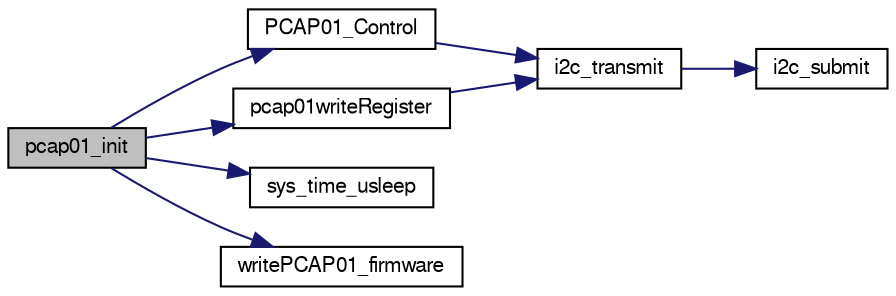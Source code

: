 digraph "pcap01_init"
{
  edge [fontname="FreeSans",fontsize="10",labelfontname="FreeSans",labelfontsize="10"];
  node [fontname="FreeSans",fontsize="10",shape=record];
  rankdir="LR";
  Node1 [label="pcap01_init",height=0.2,width=0.4,color="black", fillcolor="grey75", style="filled", fontcolor="black"];
  Node1 -> Node2 [color="midnightblue",fontsize="10",style="solid",fontname="FreeSans"];
  Node2 [label="PCAP01_Control",height=0.2,width=0.4,color="black", fillcolor="white", style="filled",URL="$humid__pcap01_8c.html#a41ac74dd5df0cd0a1c7f44b9f1172653",tooltip="PCAP01_Control. "];
  Node2 -> Node3 [color="midnightblue",fontsize="10",style="solid",fontname="FreeSans"];
  Node3 [label="i2c_transmit",height=0.2,width=0.4,color="black", fillcolor="white", style="filled",URL="$group__i2c.html#ga54405aa058f14a143b8b1b5380015927",tooltip="Submit a write only transaction. "];
  Node3 -> Node4 [color="midnightblue",fontsize="10",style="solid",fontname="FreeSans"];
  Node4 [label="i2c_submit",height=0.2,width=0.4,color="black", fillcolor="white", style="filled",URL="$group__i2c.html#ga4eed48e542a9c71b93372f5a38d7e367",tooltip="Submit a I2C transaction. "];
  Node1 -> Node5 [color="midnightblue",fontsize="10",style="solid",fontname="FreeSans"];
  Node5 [label="pcap01writeRegister",height=0.2,width=0.4,color="black", fillcolor="white", style="filled",URL="$humid__pcap01_8c.html#a80a01a1c49c72c0fc97cf7f43a7ad726"];
  Node5 -> Node3 [color="midnightblue",fontsize="10",style="solid",fontname="FreeSans"];
  Node1 -> Node6 [color="midnightblue",fontsize="10",style="solid",fontname="FreeSans"];
  Node6 [label="sys_time_usleep",height=0.2,width=0.4,color="black", fillcolor="white", style="filled",URL="$chibios_2mcu__periph_2sys__time__arch_8c.html#a74db3eed857f9c53bb67db256c12bc83",tooltip="sys_time_usleep(uint32_t us) "];
  Node1 -> Node7 [color="midnightblue",fontsize="10",style="solid",fontname="FreeSans"];
  Node7 [label="writePCAP01_firmware",height=0.2,width=0.4,color="black", fillcolor="white", style="filled",URL="$humid__pcap01_8h.html#a7ec863182ab246920078b78e17003bd4"];
}
